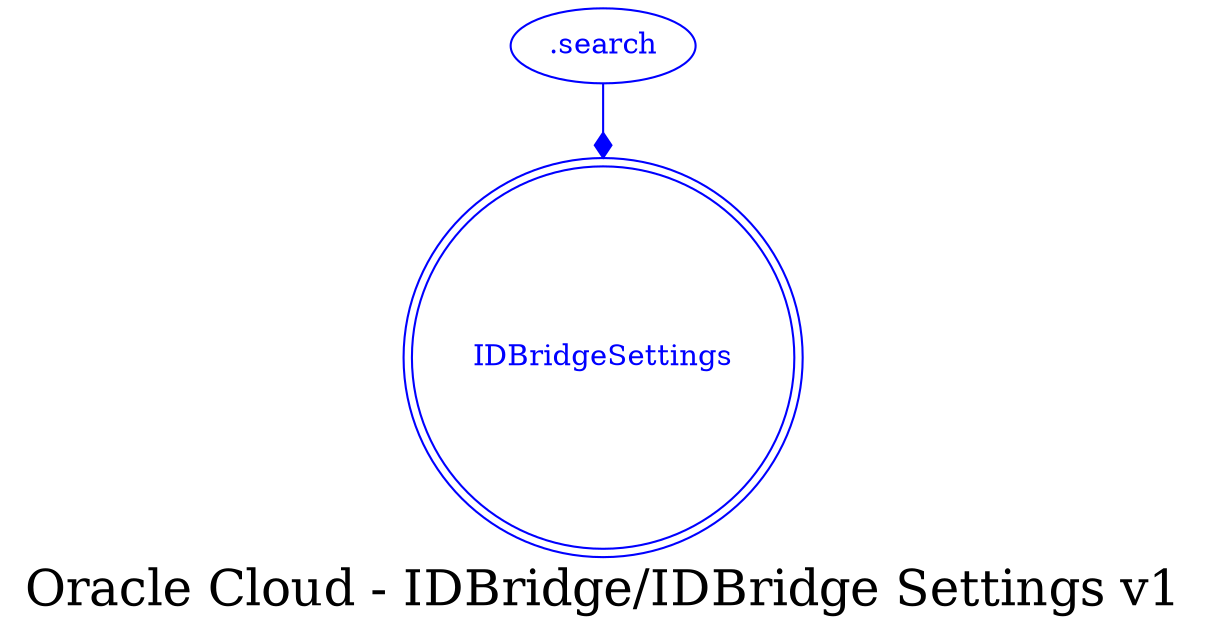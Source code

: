 digraph LexiconGraph {
graph[label="Oracle Cloud - IDBridge/IDBridge Settings v1", fontsize=24]
splines=true
"IDBridgeSettings" [color=blue, fontcolor=blue, shape=doublecircle]
".search" -> "IDBridgeSettings" [color=blue, fontcolor=blue, arrowhead=diamond, arrowtail=none]
".search" [color=blue, fontcolor=blue, shape=ellipse]
}
